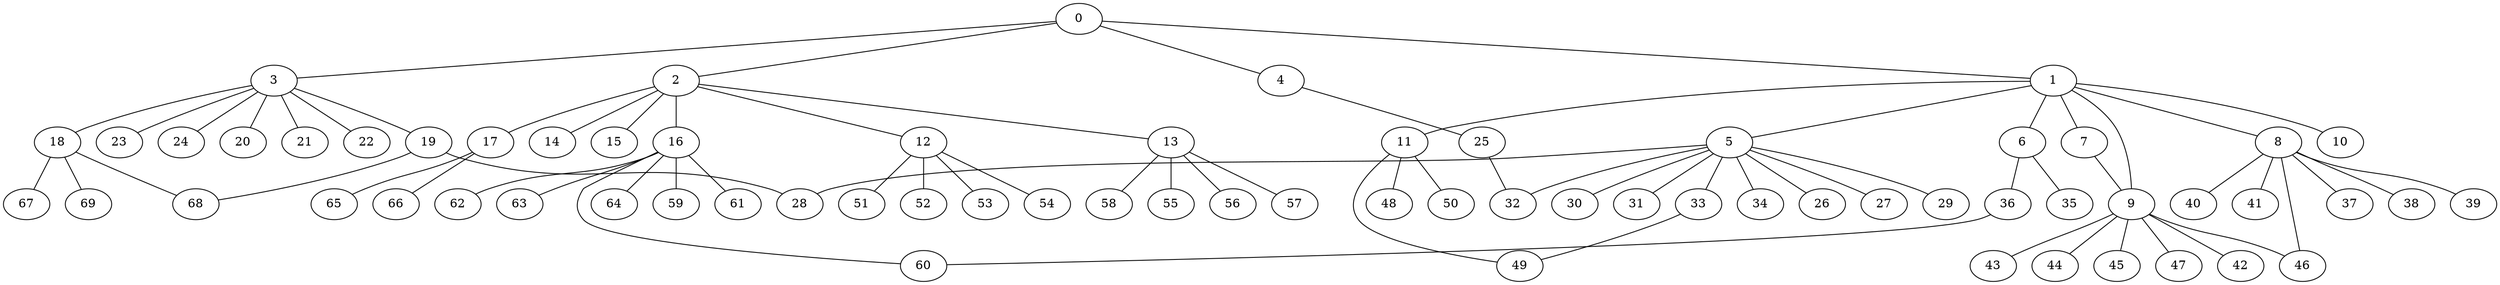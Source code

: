 
graph graphname {
    0 -- 1
0 -- 2
0 -- 3
0 -- 4
1 -- 5
1 -- 6
1 -- 7
1 -- 8
1 -- 9
1 -- 10
1 -- 11
2 -- 12
2 -- 13
2 -- 14
2 -- 15
2 -- 16
2 -- 17
3 -- 18
3 -- 19
3 -- 20
3 -- 21
3 -- 22
3 -- 23
3 -- 24
4 -- 25
5 -- 32
5 -- 34
5 -- 33
5 -- 26
5 -- 27
5 -- 28
5 -- 29
5 -- 30
5 -- 31
6 -- 35
6 -- 36
7 -- 9
8 -- 37
8 -- 38
8 -- 39
8 -- 40
8 -- 41
8 -- 46
9 -- 42
9 -- 43
9 -- 44
9 -- 45
9 -- 46
9 -- 47
11 -- 48
11 -- 50
11 -- 49
12 -- 51
12 -- 52
12 -- 53
12 -- 54
13 -- 56
13 -- 57
13 -- 58
13 -- 55
16 -- 64
16 -- 59
16 -- 60
16 -- 61
16 -- 62
16 -- 63
17 -- 65
17 -- 66
18 -- 67
18 -- 68
18 -- 69
19 -- 28
19 -- 68
25 -- 32
33 -- 49
36 -- 60

}
